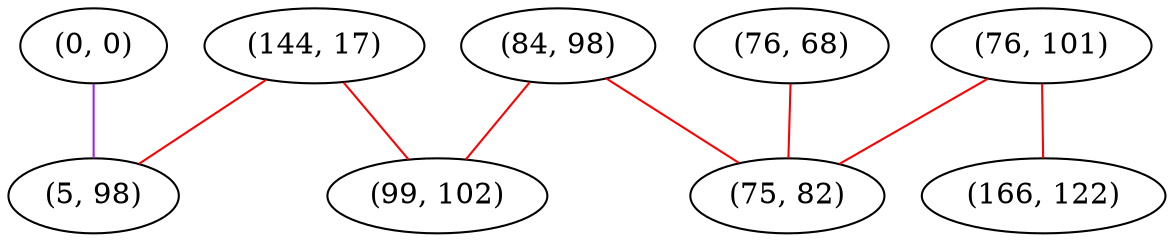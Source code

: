 graph "" {
"(144, 17)";
"(0, 0)";
"(84, 98)";
"(76, 101)";
"(76, 68)";
"(99, 102)";
"(75, 82)";
"(166, 122)";
"(5, 98)";
"(144, 17)" -- "(5, 98)"  [color=red, key=0, weight=1];
"(144, 17)" -- "(99, 102)"  [color=red, key=0, weight=1];
"(0, 0)" -- "(5, 98)"  [color=purple, key=0, weight=4];
"(84, 98)" -- "(75, 82)"  [color=red, key=0, weight=1];
"(84, 98)" -- "(99, 102)"  [color=red, key=0, weight=1];
"(76, 101)" -- "(75, 82)"  [color=red, key=0, weight=1];
"(76, 101)" -- "(166, 122)"  [color=red, key=0, weight=1];
"(76, 68)" -- "(75, 82)"  [color=red, key=0, weight=1];
}
